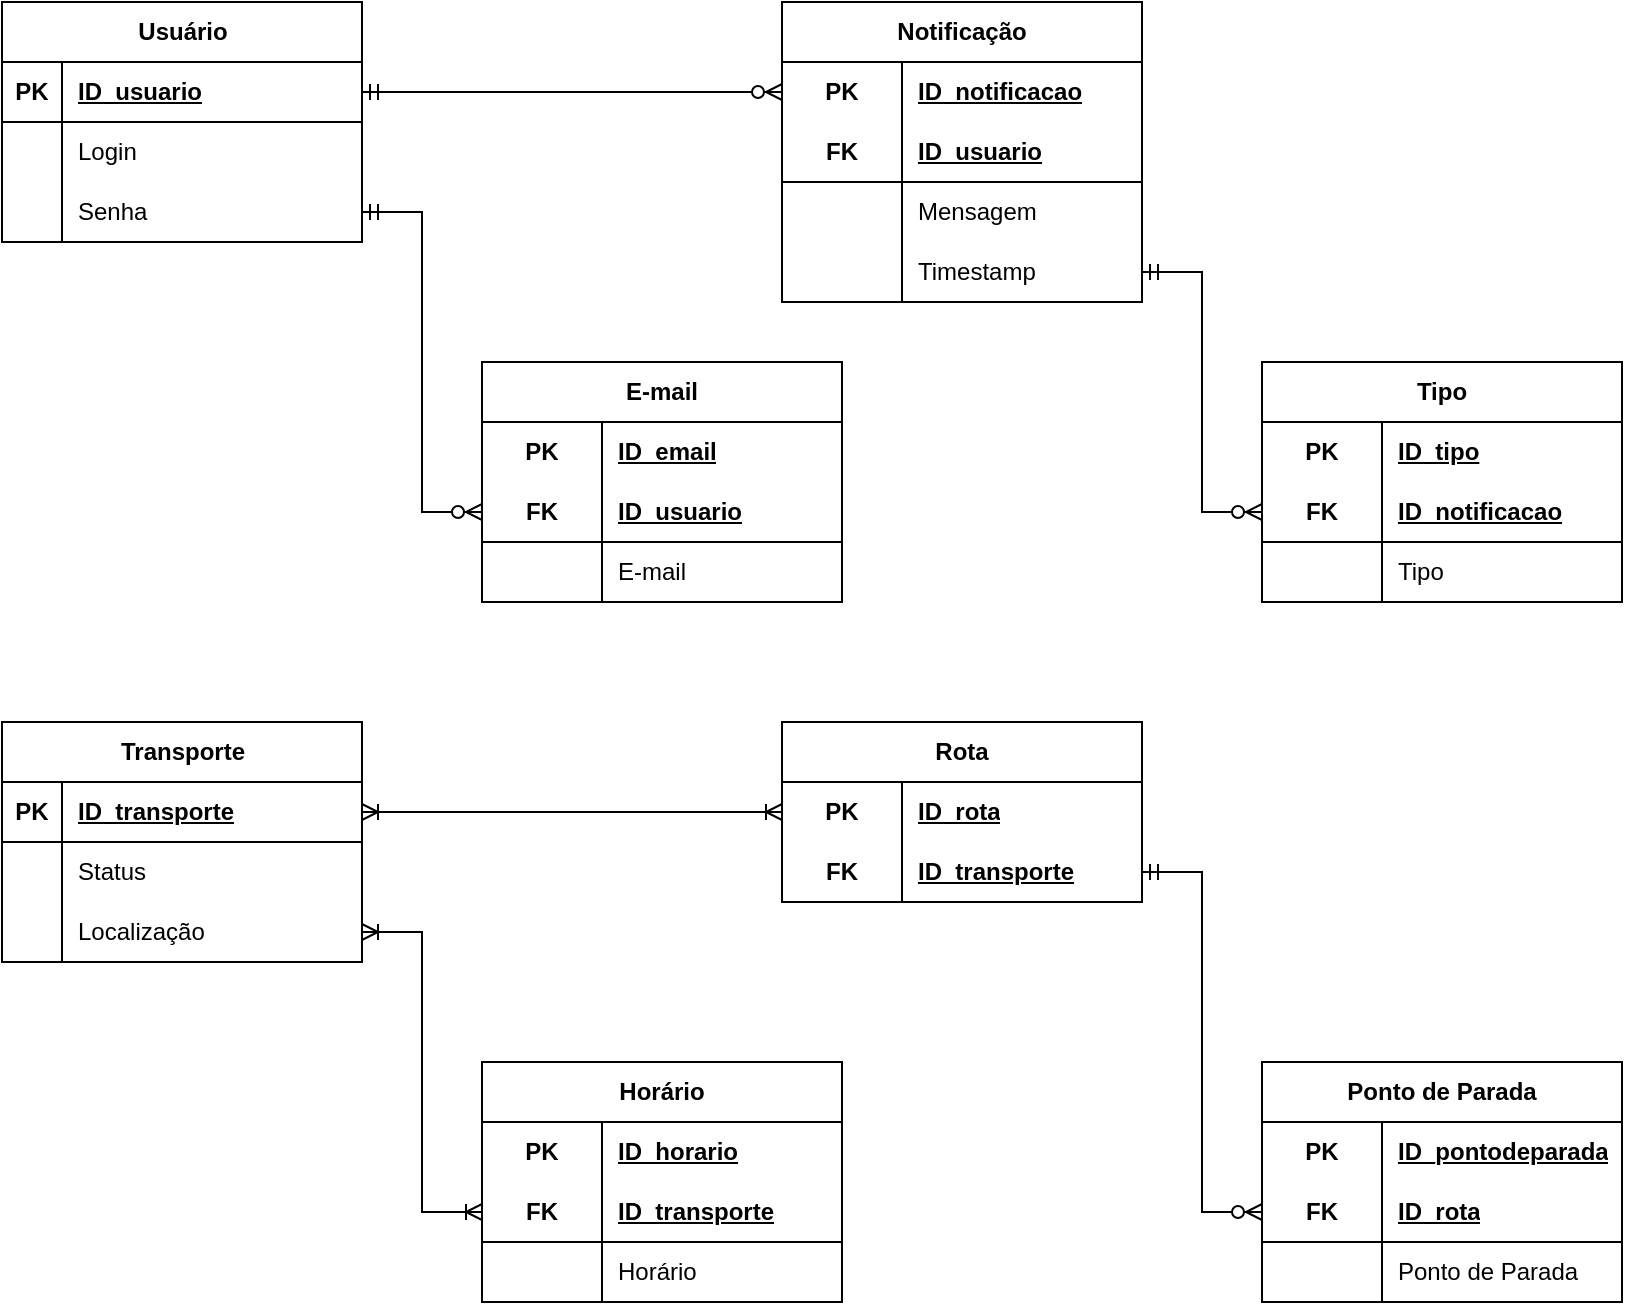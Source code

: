 <mxfile version="24.2.2" type="device">
  <diagram name="Página-1" id="d8B7lB7Ly3JLm6xlvm-X">
    <mxGraphModel dx="1434" dy="746" grid="1" gridSize="10" guides="1" tooltips="1" connect="1" arrows="1" fold="1" page="1" pageScale="1" pageWidth="827" pageHeight="1169" math="0" shadow="0">
      <root>
        <mxCell id="0" />
        <mxCell id="1" parent="0" />
        <mxCell id="ne6ylgGrM4Pkqxhgkpt9-14" value="Usuário" style="shape=table;startSize=30;container=1;collapsible=1;childLayout=tableLayout;fixedRows=1;rowLines=0;fontStyle=1;align=center;resizeLast=1;html=1;" parent="1" vertex="1">
          <mxGeometry x="10" y="20" width="180" height="120" as="geometry" />
        </mxCell>
        <mxCell id="ne6ylgGrM4Pkqxhgkpt9-15" value="" style="shape=tableRow;horizontal=0;startSize=0;swimlaneHead=0;swimlaneBody=0;fillColor=none;collapsible=0;dropTarget=0;points=[[0,0.5],[1,0.5]];portConstraint=eastwest;top=0;left=0;right=0;bottom=1;" parent="ne6ylgGrM4Pkqxhgkpt9-14" vertex="1">
          <mxGeometry y="30" width="180" height="30" as="geometry" />
        </mxCell>
        <mxCell id="ne6ylgGrM4Pkqxhgkpt9-16" value="PK" style="shape=partialRectangle;connectable=0;fillColor=none;top=0;left=0;bottom=0;right=0;fontStyle=1;overflow=hidden;whiteSpace=wrap;html=1;" parent="ne6ylgGrM4Pkqxhgkpt9-15" vertex="1">
          <mxGeometry width="30" height="30" as="geometry">
            <mxRectangle width="30" height="30" as="alternateBounds" />
          </mxGeometry>
        </mxCell>
        <mxCell id="ne6ylgGrM4Pkqxhgkpt9-17" value="ID_usuario" style="shape=partialRectangle;connectable=0;fillColor=none;top=0;left=0;bottom=0;right=0;align=left;spacingLeft=6;fontStyle=5;overflow=hidden;whiteSpace=wrap;html=1;" parent="ne6ylgGrM4Pkqxhgkpt9-15" vertex="1">
          <mxGeometry x="30" width="150" height="30" as="geometry">
            <mxRectangle width="150" height="30" as="alternateBounds" />
          </mxGeometry>
        </mxCell>
        <mxCell id="ne6ylgGrM4Pkqxhgkpt9-18" value="" style="shape=tableRow;horizontal=0;startSize=0;swimlaneHead=0;swimlaneBody=0;fillColor=none;collapsible=0;dropTarget=0;points=[[0,0.5],[1,0.5]];portConstraint=eastwest;top=0;left=0;right=0;bottom=0;" parent="ne6ylgGrM4Pkqxhgkpt9-14" vertex="1">
          <mxGeometry y="60" width="180" height="30" as="geometry" />
        </mxCell>
        <mxCell id="ne6ylgGrM4Pkqxhgkpt9-19" value="" style="shape=partialRectangle;connectable=0;fillColor=none;top=0;left=0;bottom=0;right=0;editable=1;overflow=hidden;whiteSpace=wrap;html=1;" parent="ne6ylgGrM4Pkqxhgkpt9-18" vertex="1">
          <mxGeometry width="30" height="30" as="geometry">
            <mxRectangle width="30" height="30" as="alternateBounds" />
          </mxGeometry>
        </mxCell>
        <mxCell id="ne6ylgGrM4Pkqxhgkpt9-20" value="Login" style="shape=partialRectangle;connectable=0;fillColor=none;top=0;left=0;bottom=0;right=0;align=left;spacingLeft=6;overflow=hidden;whiteSpace=wrap;html=1;" parent="ne6ylgGrM4Pkqxhgkpt9-18" vertex="1">
          <mxGeometry x="30" width="150" height="30" as="geometry">
            <mxRectangle width="150" height="30" as="alternateBounds" />
          </mxGeometry>
        </mxCell>
        <mxCell id="ne6ylgGrM4Pkqxhgkpt9-21" value="" style="shape=tableRow;horizontal=0;startSize=0;swimlaneHead=0;swimlaneBody=0;fillColor=none;collapsible=0;dropTarget=0;points=[[0,0.5],[1,0.5]];portConstraint=eastwest;top=0;left=0;right=0;bottom=0;" parent="ne6ylgGrM4Pkqxhgkpt9-14" vertex="1">
          <mxGeometry y="90" width="180" height="30" as="geometry" />
        </mxCell>
        <mxCell id="ne6ylgGrM4Pkqxhgkpt9-22" value="" style="shape=partialRectangle;connectable=0;fillColor=none;top=0;left=0;bottom=0;right=0;editable=1;overflow=hidden;whiteSpace=wrap;html=1;" parent="ne6ylgGrM4Pkqxhgkpt9-21" vertex="1">
          <mxGeometry width="30" height="30" as="geometry">
            <mxRectangle width="30" height="30" as="alternateBounds" />
          </mxGeometry>
        </mxCell>
        <mxCell id="ne6ylgGrM4Pkqxhgkpt9-23" value="Senha" style="shape=partialRectangle;connectable=0;fillColor=none;top=0;left=0;bottom=0;right=0;align=left;spacingLeft=6;overflow=hidden;whiteSpace=wrap;html=1;" parent="ne6ylgGrM4Pkqxhgkpt9-21" vertex="1">
          <mxGeometry x="30" width="150" height="30" as="geometry">
            <mxRectangle width="150" height="30" as="alternateBounds" />
          </mxGeometry>
        </mxCell>
        <mxCell id="ne6ylgGrM4Pkqxhgkpt9-65" value="E-mail" style="shape=table;startSize=30;container=1;collapsible=1;childLayout=tableLayout;fixedRows=1;rowLines=0;fontStyle=1;align=center;resizeLast=1;html=1;whiteSpace=wrap;" parent="1" vertex="1">
          <mxGeometry x="250" y="200" width="180" height="120" as="geometry" />
        </mxCell>
        <mxCell id="ne6ylgGrM4Pkqxhgkpt9-66" value="" style="shape=tableRow;horizontal=0;startSize=0;swimlaneHead=0;swimlaneBody=0;fillColor=none;collapsible=0;dropTarget=0;points=[[0,0.5],[1,0.5]];portConstraint=eastwest;top=0;left=0;right=0;bottom=0;html=1;" parent="ne6ylgGrM4Pkqxhgkpt9-65" vertex="1">
          <mxGeometry y="30" width="180" height="30" as="geometry" />
        </mxCell>
        <mxCell id="ne6ylgGrM4Pkqxhgkpt9-67" value="PK" style="shape=partialRectangle;connectable=0;fillColor=none;top=0;left=0;bottom=0;right=0;fontStyle=1;overflow=hidden;html=1;whiteSpace=wrap;" parent="ne6ylgGrM4Pkqxhgkpt9-66" vertex="1">
          <mxGeometry width="60" height="30" as="geometry">
            <mxRectangle width="60" height="30" as="alternateBounds" />
          </mxGeometry>
        </mxCell>
        <mxCell id="ne6ylgGrM4Pkqxhgkpt9-68" value="ID_email" style="shape=partialRectangle;connectable=0;fillColor=none;top=0;left=0;bottom=0;right=0;align=left;spacingLeft=6;fontStyle=5;overflow=hidden;html=1;whiteSpace=wrap;" parent="ne6ylgGrM4Pkqxhgkpt9-66" vertex="1">
          <mxGeometry x="60" width="120" height="30" as="geometry">
            <mxRectangle width="120" height="30" as="alternateBounds" />
          </mxGeometry>
        </mxCell>
        <mxCell id="ne6ylgGrM4Pkqxhgkpt9-69" value="" style="shape=tableRow;horizontal=0;startSize=0;swimlaneHead=0;swimlaneBody=0;fillColor=none;collapsible=0;dropTarget=0;points=[[0,0.5],[1,0.5]];portConstraint=eastwest;top=0;left=0;right=0;bottom=1;html=1;" parent="ne6ylgGrM4Pkqxhgkpt9-65" vertex="1">
          <mxGeometry y="60" width="180" height="30" as="geometry" />
        </mxCell>
        <mxCell id="ne6ylgGrM4Pkqxhgkpt9-70" value="FK" style="shape=partialRectangle;connectable=0;fillColor=none;top=0;left=0;bottom=0;right=0;fontStyle=1;overflow=hidden;html=1;whiteSpace=wrap;" parent="ne6ylgGrM4Pkqxhgkpt9-69" vertex="1">
          <mxGeometry width="60" height="30" as="geometry">
            <mxRectangle width="60" height="30" as="alternateBounds" />
          </mxGeometry>
        </mxCell>
        <mxCell id="ne6ylgGrM4Pkqxhgkpt9-71" value="ID_usuario" style="shape=partialRectangle;connectable=0;fillColor=none;top=0;left=0;bottom=0;right=0;align=left;spacingLeft=6;fontStyle=5;overflow=hidden;html=1;whiteSpace=wrap;" parent="ne6ylgGrM4Pkqxhgkpt9-69" vertex="1">
          <mxGeometry x="60" width="120" height="30" as="geometry">
            <mxRectangle width="120" height="30" as="alternateBounds" />
          </mxGeometry>
        </mxCell>
        <mxCell id="ne6ylgGrM4Pkqxhgkpt9-72" value="" style="shape=tableRow;horizontal=0;startSize=0;swimlaneHead=0;swimlaneBody=0;fillColor=none;collapsible=0;dropTarget=0;points=[[0,0.5],[1,0.5]];portConstraint=eastwest;top=0;left=0;right=0;bottom=0;html=1;" parent="ne6ylgGrM4Pkqxhgkpt9-65" vertex="1">
          <mxGeometry y="90" width="180" height="30" as="geometry" />
        </mxCell>
        <mxCell id="ne6ylgGrM4Pkqxhgkpt9-73" value="" style="shape=partialRectangle;connectable=0;fillColor=none;top=0;left=0;bottom=0;right=0;editable=1;overflow=hidden;html=1;whiteSpace=wrap;" parent="ne6ylgGrM4Pkqxhgkpt9-72" vertex="1">
          <mxGeometry width="60" height="30" as="geometry">
            <mxRectangle width="60" height="30" as="alternateBounds" />
          </mxGeometry>
        </mxCell>
        <mxCell id="ne6ylgGrM4Pkqxhgkpt9-74" value="E-mail" style="shape=partialRectangle;connectable=0;fillColor=none;top=0;left=0;bottom=0;right=0;align=left;spacingLeft=6;overflow=hidden;html=1;whiteSpace=wrap;" parent="ne6ylgGrM4Pkqxhgkpt9-72" vertex="1">
          <mxGeometry x="60" width="120" height="30" as="geometry">
            <mxRectangle width="120" height="30" as="alternateBounds" />
          </mxGeometry>
        </mxCell>
        <mxCell id="ne6ylgGrM4Pkqxhgkpt9-91" value="Notificação" style="shape=table;startSize=30;container=1;collapsible=1;childLayout=tableLayout;fixedRows=1;rowLines=0;fontStyle=1;align=center;resizeLast=1;html=1;whiteSpace=wrap;" parent="1" vertex="1">
          <mxGeometry x="400" y="20" width="180" height="150" as="geometry" />
        </mxCell>
        <mxCell id="ne6ylgGrM4Pkqxhgkpt9-92" value="" style="shape=tableRow;horizontal=0;startSize=0;swimlaneHead=0;swimlaneBody=0;fillColor=none;collapsible=0;dropTarget=0;points=[[0,0.5],[1,0.5]];portConstraint=eastwest;top=0;left=0;right=0;bottom=0;html=1;" parent="ne6ylgGrM4Pkqxhgkpt9-91" vertex="1">
          <mxGeometry y="30" width="180" height="30" as="geometry" />
        </mxCell>
        <mxCell id="ne6ylgGrM4Pkqxhgkpt9-93" value="PK" style="shape=partialRectangle;connectable=0;fillColor=none;top=0;left=0;bottom=0;right=0;fontStyle=1;overflow=hidden;html=1;whiteSpace=wrap;" parent="ne6ylgGrM4Pkqxhgkpt9-92" vertex="1">
          <mxGeometry width="60" height="30" as="geometry">
            <mxRectangle width="60" height="30" as="alternateBounds" />
          </mxGeometry>
        </mxCell>
        <mxCell id="ne6ylgGrM4Pkqxhgkpt9-94" value="ID_notificacao" style="shape=partialRectangle;connectable=0;fillColor=none;top=0;left=0;bottom=0;right=0;align=left;spacingLeft=6;fontStyle=5;overflow=hidden;html=1;whiteSpace=wrap;" parent="ne6ylgGrM4Pkqxhgkpt9-92" vertex="1">
          <mxGeometry x="60" width="120" height="30" as="geometry">
            <mxRectangle width="120" height="30" as="alternateBounds" />
          </mxGeometry>
        </mxCell>
        <mxCell id="ne6ylgGrM4Pkqxhgkpt9-95" value="" style="shape=tableRow;horizontal=0;startSize=0;swimlaneHead=0;swimlaneBody=0;fillColor=none;collapsible=0;dropTarget=0;points=[[0,0.5],[1,0.5]];portConstraint=eastwest;top=0;left=0;right=0;bottom=1;html=1;" parent="ne6ylgGrM4Pkqxhgkpt9-91" vertex="1">
          <mxGeometry y="60" width="180" height="30" as="geometry" />
        </mxCell>
        <mxCell id="ne6ylgGrM4Pkqxhgkpt9-96" value="FK" style="shape=partialRectangle;connectable=0;fillColor=none;top=0;left=0;bottom=0;right=0;fontStyle=1;overflow=hidden;html=1;whiteSpace=wrap;" parent="ne6ylgGrM4Pkqxhgkpt9-95" vertex="1">
          <mxGeometry width="60" height="30" as="geometry">
            <mxRectangle width="60" height="30" as="alternateBounds" />
          </mxGeometry>
        </mxCell>
        <mxCell id="ne6ylgGrM4Pkqxhgkpt9-97" value="ID_usuario" style="shape=partialRectangle;connectable=0;fillColor=none;top=0;left=0;bottom=0;right=0;align=left;spacingLeft=6;fontStyle=5;overflow=hidden;html=1;whiteSpace=wrap;" parent="ne6ylgGrM4Pkqxhgkpt9-95" vertex="1">
          <mxGeometry x="60" width="120" height="30" as="geometry">
            <mxRectangle width="120" height="30" as="alternateBounds" />
          </mxGeometry>
        </mxCell>
        <mxCell id="ne6ylgGrM4Pkqxhgkpt9-101" value="" style="shape=tableRow;horizontal=0;startSize=0;swimlaneHead=0;swimlaneBody=0;fillColor=none;collapsible=0;dropTarget=0;points=[[0,0.5],[1,0.5]];portConstraint=eastwest;top=0;left=0;right=0;bottom=0;html=1;" parent="ne6ylgGrM4Pkqxhgkpt9-91" vertex="1">
          <mxGeometry y="90" width="180" height="30" as="geometry" />
        </mxCell>
        <mxCell id="ne6ylgGrM4Pkqxhgkpt9-102" value="" style="shape=partialRectangle;connectable=0;fillColor=none;top=0;left=0;bottom=0;right=0;editable=1;overflow=hidden;html=1;whiteSpace=wrap;" parent="ne6ylgGrM4Pkqxhgkpt9-101" vertex="1">
          <mxGeometry width="60" height="30" as="geometry">
            <mxRectangle width="60" height="30" as="alternateBounds" />
          </mxGeometry>
        </mxCell>
        <mxCell id="ne6ylgGrM4Pkqxhgkpt9-103" value="Mensagem" style="shape=partialRectangle;connectable=0;fillColor=none;top=0;left=0;bottom=0;right=0;align=left;spacingLeft=6;overflow=hidden;html=1;whiteSpace=wrap;" parent="ne6ylgGrM4Pkqxhgkpt9-101" vertex="1">
          <mxGeometry x="60" width="120" height="30" as="geometry">
            <mxRectangle width="120" height="30" as="alternateBounds" />
          </mxGeometry>
        </mxCell>
        <mxCell id="ne6ylgGrM4Pkqxhgkpt9-104" value="" style="shape=tableRow;horizontal=0;startSize=0;swimlaneHead=0;swimlaneBody=0;fillColor=none;collapsible=0;dropTarget=0;points=[[0,0.5],[1,0.5]];portConstraint=eastwest;top=0;left=0;right=0;bottom=0;html=1;" parent="ne6ylgGrM4Pkqxhgkpt9-91" vertex="1">
          <mxGeometry y="120" width="180" height="30" as="geometry" />
        </mxCell>
        <mxCell id="ne6ylgGrM4Pkqxhgkpt9-105" value="" style="shape=partialRectangle;connectable=0;fillColor=none;top=0;left=0;bottom=0;right=0;editable=1;overflow=hidden;html=1;whiteSpace=wrap;" parent="ne6ylgGrM4Pkqxhgkpt9-104" vertex="1">
          <mxGeometry width="60" height="30" as="geometry">
            <mxRectangle width="60" height="30" as="alternateBounds" />
          </mxGeometry>
        </mxCell>
        <mxCell id="ne6ylgGrM4Pkqxhgkpt9-106" value="Timestamp" style="shape=partialRectangle;connectable=0;fillColor=none;top=0;left=0;bottom=0;right=0;align=left;spacingLeft=6;overflow=hidden;html=1;whiteSpace=wrap;" parent="ne6ylgGrM4Pkqxhgkpt9-104" vertex="1">
          <mxGeometry x="60" width="120" height="30" as="geometry">
            <mxRectangle width="120" height="30" as="alternateBounds" />
          </mxGeometry>
        </mxCell>
        <mxCell id="ne6ylgGrM4Pkqxhgkpt9-120" value="Transporte" style="shape=table;startSize=30;container=1;collapsible=1;childLayout=tableLayout;fixedRows=1;rowLines=0;fontStyle=1;align=center;resizeLast=1;html=1;" parent="1" vertex="1">
          <mxGeometry x="10" y="380" width="180" height="120" as="geometry" />
        </mxCell>
        <mxCell id="ne6ylgGrM4Pkqxhgkpt9-121" value="" style="shape=tableRow;horizontal=0;startSize=0;swimlaneHead=0;swimlaneBody=0;fillColor=none;collapsible=0;dropTarget=0;points=[[0,0.5],[1,0.5]];portConstraint=eastwest;top=0;left=0;right=0;bottom=1;" parent="ne6ylgGrM4Pkqxhgkpt9-120" vertex="1">
          <mxGeometry y="30" width="180" height="30" as="geometry" />
        </mxCell>
        <mxCell id="ne6ylgGrM4Pkqxhgkpt9-122" value="PK" style="shape=partialRectangle;connectable=0;fillColor=none;top=0;left=0;bottom=0;right=0;fontStyle=1;overflow=hidden;whiteSpace=wrap;html=1;" parent="ne6ylgGrM4Pkqxhgkpt9-121" vertex="1">
          <mxGeometry width="30" height="30" as="geometry">
            <mxRectangle width="30" height="30" as="alternateBounds" />
          </mxGeometry>
        </mxCell>
        <mxCell id="ne6ylgGrM4Pkqxhgkpt9-123" value="ID_transporte" style="shape=partialRectangle;connectable=0;fillColor=none;top=0;left=0;bottom=0;right=0;align=left;spacingLeft=6;fontStyle=5;overflow=hidden;whiteSpace=wrap;html=1;" parent="ne6ylgGrM4Pkqxhgkpt9-121" vertex="1">
          <mxGeometry x="30" width="150" height="30" as="geometry">
            <mxRectangle width="150" height="30" as="alternateBounds" />
          </mxGeometry>
        </mxCell>
        <mxCell id="ne6ylgGrM4Pkqxhgkpt9-124" value="" style="shape=tableRow;horizontal=0;startSize=0;swimlaneHead=0;swimlaneBody=0;fillColor=none;collapsible=0;dropTarget=0;points=[[0,0.5],[1,0.5]];portConstraint=eastwest;top=0;left=0;right=0;bottom=0;" parent="ne6ylgGrM4Pkqxhgkpt9-120" vertex="1">
          <mxGeometry y="60" width="180" height="30" as="geometry" />
        </mxCell>
        <mxCell id="ne6ylgGrM4Pkqxhgkpt9-125" value="" style="shape=partialRectangle;connectable=0;fillColor=none;top=0;left=0;bottom=0;right=0;editable=1;overflow=hidden;whiteSpace=wrap;html=1;" parent="ne6ylgGrM4Pkqxhgkpt9-124" vertex="1">
          <mxGeometry width="30" height="30" as="geometry">
            <mxRectangle width="30" height="30" as="alternateBounds" />
          </mxGeometry>
        </mxCell>
        <mxCell id="ne6ylgGrM4Pkqxhgkpt9-126" value="Status" style="shape=partialRectangle;connectable=0;fillColor=none;top=0;left=0;bottom=0;right=0;align=left;spacingLeft=6;overflow=hidden;whiteSpace=wrap;html=1;" parent="ne6ylgGrM4Pkqxhgkpt9-124" vertex="1">
          <mxGeometry x="30" width="150" height="30" as="geometry">
            <mxRectangle width="150" height="30" as="alternateBounds" />
          </mxGeometry>
        </mxCell>
        <mxCell id="ne6ylgGrM4Pkqxhgkpt9-130" value="" style="shape=tableRow;horizontal=0;startSize=0;swimlaneHead=0;swimlaneBody=0;fillColor=none;collapsible=0;dropTarget=0;points=[[0,0.5],[1,0.5]];portConstraint=eastwest;top=0;left=0;right=0;bottom=0;" parent="ne6ylgGrM4Pkqxhgkpt9-120" vertex="1">
          <mxGeometry y="90" width="180" height="30" as="geometry" />
        </mxCell>
        <mxCell id="ne6ylgGrM4Pkqxhgkpt9-131" value="" style="shape=partialRectangle;connectable=0;fillColor=none;top=0;left=0;bottom=0;right=0;editable=1;overflow=hidden;whiteSpace=wrap;html=1;" parent="ne6ylgGrM4Pkqxhgkpt9-130" vertex="1">
          <mxGeometry width="30" height="30" as="geometry">
            <mxRectangle width="30" height="30" as="alternateBounds" />
          </mxGeometry>
        </mxCell>
        <mxCell id="ne6ylgGrM4Pkqxhgkpt9-132" value="Localização" style="shape=partialRectangle;connectable=0;fillColor=none;top=0;left=0;bottom=0;right=0;align=left;spacingLeft=6;overflow=hidden;whiteSpace=wrap;html=1;" parent="ne6ylgGrM4Pkqxhgkpt9-130" vertex="1">
          <mxGeometry x="30" width="150" height="30" as="geometry">
            <mxRectangle width="150" height="30" as="alternateBounds" />
          </mxGeometry>
        </mxCell>
        <mxCell id="ne6ylgGrM4Pkqxhgkpt9-246" value="Tipo" style="shape=table;startSize=30;container=1;collapsible=1;childLayout=tableLayout;fixedRows=1;rowLines=0;fontStyle=1;align=center;resizeLast=1;html=1;whiteSpace=wrap;" parent="1" vertex="1">
          <mxGeometry x="640" y="200" width="180" height="120" as="geometry" />
        </mxCell>
        <mxCell id="ne6ylgGrM4Pkqxhgkpt9-247" value="" style="shape=tableRow;horizontal=0;startSize=0;swimlaneHead=0;swimlaneBody=0;fillColor=none;collapsible=0;dropTarget=0;points=[[0,0.5],[1,0.5]];portConstraint=eastwest;top=0;left=0;right=0;bottom=0;html=1;" parent="ne6ylgGrM4Pkqxhgkpt9-246" vertex="1">
          <mxGeometry y="30" width="180" height="30" as="geometry" />
        </mxCell>
        <mxCell id="ne6ylgGrM4Pkqxhgkpt9-248" value="PK" style="shape=partialRectangle;connectable=0;fillColor=none;top=0;left=0;bottom=0;right=0;fontStyle=1;overflow=hidden;html=1;whiteSpace=wrap;" parent="ne6ylgGrM4Pkqxhgkpt9-247" vertex="1">
          <mxGeometry width="60" height="30" as="geometry">
            <mxRectangle width="60" height="30" as="alternateBounds" />
          </mxGeometry>
        </mxCell>
        <mxCell id="ne6ylgGrM4Pkqxhgkpt9-249" value="ID_tipo" style="shape=partialRectangle;connectable=0;fillColor=none;top=0;left=0;bottom=0;right=0;align=left;spacingLeft=6;fontStyle=5;overflow=hidden;html=1;whiteSpace=wrap;" parent="ne6ylgGrM4Pkqxhgkpt9-247" vertex="1">
          <mxGeometry x="60" width="120" height="30" as="geometry">
            <mxRectangle width="120" height="30" as="alternateBounds" />
          </mxGeometry>
        </mxCell>
        <mxCell id="ne6ylgGrM4Pkqxhgkpt9-250" value="" style="shape=tableRow;horizontal=0;startSize=0;swimlaneHead=0;swimlaneBody=0;fillColor=none;collapsible=0;dropTarget=0;points=[[0,0.5],[1,0.5]];portConstraint=eastwest;top=0;left=0;right=0;bottom=1;html=1;" parent="ne6ylgGrM4Pkqxhgkpt9-246" vertex="1">
          <mxGeometry y="60" width="180" height="30" as="geometry" />
        </mxCell>
        <mxCell id="ne6ylgGrM4Pkqxhgkpt9-251" value="FK" style="shape=partialRectangle;connectable=0;fillColor=none;top=0;left=0;bottom=0;right=0;fontStyle=1;overflow=hidden;html=1;whiteSpace=wrap;" parent="ne6ylgGrM4Pkqxhgkpt9-250" vertex="1">
          <mxGeometry width="60" height="30" as="geometry">
            <mxRectangle width="60" height="30" as="alternateBounds" />
          </mxGeometry>
        </mxCell>
        <mxCell id="ne6ylgGrM4Pkqxhgkpt9-252" value="ID_notificacao" style="shape=partialRectangle;connectable=0;fillColor=none;top=0;left=0;bottom=0;right=0;align=left;spacingLeft=6;fontStyle=5;overflow=hidden;html=1;whiteSpace=wrap;" parent="ne6ylgGrM4Pkqxhgkpt9-250" vertex="1">
          <mxGeometry x="60" width="120" height="30" as="geometry">
            <mxRectangle width="120" height="30" as="alternateBounds" />
          </mxGeometry>
        </mxCell>
        <mxCell id="ne6ylgGrM4Pkqxhgkpt9-253" value="" style="shape=tableRow;horizontal=0;startSize=0;swimlaneHead=0;swimlaneBody=0;fillColor=none;collapsible=0;dropTarget=0;points=[[0,0.5],[1,0.5]];portConstraint=eastwest;top=0;left=0;right=0;bottom=0;html=1;" parent="ne6ylgGrM4Pkqxhgkpt9-246" vertex="1">
          <mxGeometry y="90" width="180" height="30" as="geometry" />
        </mxCell>
        <mxCell id="ne6ylgGrM4Pkqxhgkpt9-254" value="" style="shape=partialRectangle;connectable=0;fillColor=none;top=0;left=0;bottom=0;right=0;editable=1;overflow=hidden;html=1;whiteSpace=wrap;" parent="ne6ylgGrM4Pkqxhgkpt9-253" vertex="1">
          <mxGeometry width="60" height="30" as="geometry">
            <mxRectangle width="60" height="30" as="alternateBounds" />
          </mxGeometry>
        </mxCell>
        <mxCell id="ne6ylgGrM4Pkqxhgkpt9-255" value="Tipo" style="shape=partialRectangle;connectable=0;fillColor=none;top=0;left=0;bottom=0;right=0;align=left;spacingLeft=6;overflow=hidden;html=1;whiteSpace=wrap;" parent="ne6ylgGrM4Pkqxhgkpt9-253" vertex="1">
          <mxGeometry x="60" width="120" height="30" as="geometry">
            <mxRectangle width="120" height="30" as="alternateBounds" />
          </mxGeometry>
        </mxCell>
        <mxCell id="ne6ylgGrM4Pkqxhgkpt9-259" value="" style="edgeStyle=entityRelationEdgeStyle;fontSize=12;html=1;endArrow=ERzeroToMany;startArrow=ERmandOne;rounded=0;exitX=1;exitY=0.5;exitDx=0;exitDy=0;entryX=0;entryY=0.5;entryDx=0;entryDy=0;" parent="1" source="ne6ylgGrM4Pkqxhgkpt9-15" target="ne6ylgGrM4Pkqxhgkpt9-92" edge="1">
          <mxGeometry width="100" height="100" relative="1" as="geometry">
            <mxPoint x="350" y="200" as="sourcePoint" />
            <mxPoint x="450" y="100" as="targetPoint" />
          </mxGeometry>
        </mxCell>
        <mxCell id="ne6ylgGrM4Pkqxhgkpt9-262" value="" style="edgeStyle=entityRelationEdgeStyle;fontSize=12;html=1;endArrow=ERzeroToMany;startArrow=ERmandOne;rounded=0;exitX=1;exitY=0.5;exitDx=0;exitDy=0;entryX=0;entryY=0.5;entryDx=0;entryDy=0;" parent="1" source="ne6ylgGrM4Pkqxhgkpt9-21" target="ne6ylgGrM4Pkqxhgkpt9-69" edge="1">
          <mxGeometry width="100" height="100" relative="1" as="geometry">
            <mxPoint x="280" y="220" as="sourcePoint" />
            <mxPoint x="380" y="120" as="targetPoint" />
            <Array as="points">
              <mxPoint x="210" y="210" />
              <mxPoint x="210" y="160" />
              <mxPoint x="220" y="210" />
            </Array>
          </mxGeometry>
        </mxCell>
        <mxCell id="ne6ylgGrM4Pkqxhgkpt9-263" value="" style="edgeStyle=entityRelationEdgeStyle;fontSize=12;html=1;endArrow=ERzeroToMany;startArrow=ERmandOne;rounded=0;exitX=1;exitY=0.5;exitDx=0;exitDy=0;entryX=0;entryY=0.5;entryDx=0;entryDy=0;" parent="1" source="ne6ylgGrM4Pkqxhgkpt9-104" target="ne6ylgGrM4Pkqxhgkpt9-250" edge="1">
          <mxGeometry width="100" height="100" relative="1" as="geometry">
            <mxPoint x="610" y="140" as="sourcePoint" />
            <mxPoint x="660" y="150" as="targetPoint" />
          </mxGeometry>
        </mxCell>
        <mxCell id="ne6ylgGrM4Pkqxhgkpt9-275" value="Horário" style="shape=table;startSize=30;container=1;collapsible=1;childLayout=tableLayout;fixedRows=1;rowLines=0;fontStyle=1;align=center;resizeLast=1;html=1;whiteSpace=wrap;" parent="1" vertex="1">
          <mxGeometry x="250" y="550" width="180" height="120" as="geometry" />
        </mxCell>
        <mxCell id="ne6ylgGrM4Pkqxhgkpt9-276" value="" style="shape=tableRow;horizontal=0;startSize=0;swimlaneHead=0;swimlaneBody=0;fillColor=none;collapsible=0;dropTarget=0;points=[[0,0.5],[1,0.5]];portConstraint=eastwest;top=0;left=0;right=0;bottom=0;html=1;" parent="ne6ylgGrM4Pkqxhgkpt9-275" vertex="1">
          <mxGeometry y="30" width="180" height="30" as="geometry" />
        </mxCell>
        <mxCell id="ne6ylgGrM4Pkqxhgkpt9-277" value="PK" style="shape=partialRectangle;connectable=0;fillColor=none;top=0;left=0;bottom=0;right=0;fontStyle=1;overflow=hidden;html=1;whiteSpace=wrap;" parent="ne6ylgGrM4Pkqxhgkpt9-276" vertex="1">
          <mxGeometry width="60" height="30" as="geometry">
            <mxRectangle width="60" height="30" as="alternateBounds" />
          </mxGeometry>
        </mxCell>
        <mxCell id="ne6ylgGrM4Pkqxhgkpt9-278" value="ID_horario" style="shape=partialRectangle;connectable=0;fillColor=none;top=0;left=0;bottom=0;right=0;align=left;spacingLeft=6;fontStyle=5;overflow=hidden;html=1;whiteSpace=wrap;" parent="ne6ylgGrM4Pkqxhgkpt9-276" vertex="1">
          <mxGeometry x="60" width="120" height="30" as="geometry">
            <mxRectangle width="120" height="30" as="alternateBounds" />
          </mxGeometry>
        </mxCell>
        <mxCell id="ne6ylgGrM4Pkqxhgkpt9-279" value="" style="shape=tableRow;horizontal=0;startSize=0;swimlaneHead=0;swimlaneBody=0;fillColor=none;collapsible=0;dropTarget=0;points=[[0,0.5],[1,0.5]];portConstraint=eastwest;top=0;left=0;right=0;bottom=1;html=1;" parent="ne6ylgGrM4Pkqxhgkpt9-275" vertex="1">
          <mxGeometry y="60" width="180" height="30" as="geometry" />
        </mxCell>
        <mxCell id="ne6ylgGrM4Pkqxhgkpt9-280" value="FK" style="shape=partialRectangle;connectable=0;fillColor=none;top=0;left=0;bottom=0;right=0;fontStyle=1;overflow=hidden;html=1;whiteSpace=wrap;" parent="ne6ylgGrM4Pkqxhgkpt9-279" vertex="1">
          <mxGeometry width="60" height="30" as="geometry">
            <mxRectangle width="60" height="30" as="alternateBounds" />
          </mxGeometry>
        </mxCell>
        <mxCell id="ne6ylgGrM4Pkqxhgkpt9-281" value="ID_transporte" style="shape=partialRectangle;connectable=0;fillColor=none;top=0;left=0;bottom=0;right=0;align=left;spacingLeft=6;fontStyle=5;overflow=hidden;html=1;whiteSpace=wrap;" parent="ne6ylgGrM4Pkqxhgkpt9-279" vertex="1">
          <mxGeometry x="60" width="120" height="30" as="geometry">
            <mxRectangle width="120" height="30" as="alternateBounds" />
          </mxGeometry>
        </mxCell>
        <mxCell id="ne6ylgGrM4Pkqxhgkpt9-282" value="" style="shape=tableRow;horizontal=0;startSize=0;swimlaneHead=0;swimlaneBody=0;fillColor=none;collapsible=0;dropTarget=0;points=[[0,0.5],[1,0.5]];portConstraint=eastwest;top=0;left=0;right=0;bottom=0;html=1;" parent="ne6ylgGrM4Pkqxhgkpt9-275" vertex="1">
          <mxGeometry y="90" width="180" height="30" as="geometry" />
        </mxCell>
        <mxCell id="ne6ylgGrM4Pkqxhgkpt9-283" value="" style="shape=partialRectangle;connectable=0;fillColor=none;top=0;left=0;bottom=0;right=0;editable=1;overflow=hidden;html=1;whiteSpace=wrap;" parent="ne6ylgGrM4Pkqxhgkpt9-282" vertex="1">
          <mxGeometry width="60" height="30" as="geometry">
            <mxRectangle width="60" height="30" as="alternateBounds" />
          </mxGeometry>
        </mxCell>
        <mxCell id="ne6ylgGrM4Pkqxhgkpt9-284" value="Horário" style="shape=partialRectangle;connectable=0;fillColor=none;top=0;left=0;bottom=0;right=0;align=left;spacingLeft=6;overflow=hidden;html=1;whiteSpace=wrap;" parent="ne6ylgGrM4Pkqxhgkpt9-282" vertex="1">
          <mxGeometry x="60" width="120" height="30" as="geometry">
            <mxRectangle width="120" height="30" as="alternateBounds" />
          </mxGeometry>
        </mxCell>
        <mxCell id="ne6ylgGrM4Pkqxhgkpt9-288" value="Ponto de Parada" style="shape=table;startSize=30;container=1;collapsible=1;childLayout=tableLayout;fixedRows=1;rowLines=0;fontStyle=1;align=center;resizeLast=1;html=1;whiteSpace=wrap;" parent="1" vertex="1">
          <mxGeometry x="640" y="550" width="180" height="120" as="geometry" />
        </mxCell>
        <mxCell id="ne6ylgGrM4Pkqxhgkpt9-289" value="" style="shape=tableRow;horizontal=0;startSize=0;swimlaneHead=0;swimlaneBody=0;fillColor=none;collapsible=0;dropTarget=0;points=[[0,0.5],[1,0.5]];portConstraint=eastwest;top=0;left=0;right=0;bottom=0;html=1;" parent="ne6ylgGrM4Pkqxhgkpt9-288" vertex="1">
          <mxGeometry y="30" width="180" height="30" as="geometry" />
        </mxCell>
        <mxCell id="ne6ylgGrM4Pkqxhgkpt9-290" value="PK" style="shape=partialRectangle;connectable=0;fillColor=none;top=0;left=0;bottom=0;right=0;fontStyle=1;overflow=hidden;html=1;whiteSpace=wrap;" parent="ne6ylgGrM4Pkqxhgkpt9-289" vertex="1">
          <mxGeometry width="60" height="30" as="geometry">
            <mxRectangle width="60" height="30" as="alternateBounds" />
          </mxGeometry>
        </mxCell>
        <mxCell id="ne6ylgGrM4Pkqxhgkpt9-291" value="ID_pontodeparada" style="shape=partialRectangle;connectable=0;fillColor=none;top=0;left=0;bottom=0;right=0;align=left;spacingLeft=6;fontStyle=5;overflow=hidden;html=1;whiteSpace=wrap;" parent="ne6ylgGrM4Pkqxhgkpt9-289" vertex="1">
          <mxGeometry x="60" width="120" height="30" as="geometry">
            <mxRectangle width="120" height="30" as="alternateBounds" />
          </mxGeometry>
        </mxCell>
        <mxCell id="ne6ylgGrM4Pkqxhgkpt9-292" value="" style="shape=tableRow;horizontal=0;startSize=0;swimlaneHead=0;swimlaneBody=0;fillColor=none;collapsible=0;dropTarget=0;points=[[0,0.5],[1,0.5]];portConstraint=eastwest;top=0;left=0;right=0;bottom=1;html=1;" parent="ne6ylgGrM4Pkqxhgkpt9-288" vertex="1">
          <mxGeometry y="60" width="180" height="30" as="geometry" />
        </mxCell>
        <mxCell id="ne6ylgGrM4Pkqxhgkpt9-293" value="FK" style="shape=partialRectangle;connectable=0;fillColor=none;top=0;left=0;bottom=0;right=0;fontStyle=1;overflow=hidden;html=1;whiteSpace=wrap;" parent="ne6ylgGrM4Pkqxhgkpt9-292" vertex="1">
          <mxGeometry width="60" height="30" as="geometry">
            <mxRectangle width="60" height="30" as="alternateBounds" />
          </mxGeometry>
        </mxCell>
        <mxCell id="ne6ylgGrM4Pkqxhgkpt9-294" value="ID_rota" style="shape=partialRectangle;connectable=0;fillColor=none;top=0;left=0;bottom=0;right=0;align=left;spacingLeft=6;fontStyle=5;overflow=hidden;html=1;whiteSpace=wrap;" parent="ne6ylgGrM4Pkqxhgkpt9-292" vertex="1">
          <mxGeometry x="60" width="120" height="30" as="geometry">
            <mxRectangle width="120" height="30" as="alternateBounds" />
          </mxGeometry>
        </mxCell>
        <mxCell id="ne6ylgGrM4Pkqxhgkpt9-295" value="" style="shape=tableRow;horizontal=0;startSize=0;swimlaneHead=0;swimlaneBody=0;fillColor=none;collapsible=0;dropTarget=0;points=[[0,0.5],[1,0.5]];portConstraint=eastwest;top=0;left=0;right=0;bottom=0;html=1;" parent="ne6ylgGrM4Pkqxhgkpt9-288" vertex="1">
          <mxGeometry y="90" width="180" height="30" as="geometry" />
        </mxCell>
        <mxCell id="ne6ylgGrM4Pkqxhgkpt9-296" value="" style="shape=partialRectangle;connectable=0;fillColor=none;top=0;left=0;bottom=0;right=0;editable=1;overflow=hidden;html=1;whiteSpace=wrap;" parent="ne6ylgGrM4Pkqxhgkpt9-295" vertex="1">
          <mxGeometry width="60" height="30" as="geometry">
            <mxRectangle width="60" height="30" as="alternateBounds" />
          </mxGeometry>
        </mxCell>
        <mxCell id="ne6ylgGrM4Pkqxhgkpt9-297" value="Ponto de Parada" style="shape=partialRectangle;connectable=0;fillColor=none;top=0;left=0;bottom=0;right=0;align=left;spacingLeft=6;overflow=hidden;html=1;whiteSpace=wrap;" parent="ne6ylgGrM4Pkqxhgkpt9-295" vertex="1">
          <mxGeometry x="60" width="120" height="30" as="geometry">
            <mxRectangle width="120" height="30" as="alternateBounds" />
          </mxGeometry>
        </mxCell>
        <mxCell id="ne6ylgGrM4Pkqxhgkpt9-301" value="" style="edgeStyle=entityRelationEdgeStyle;fontSize=12;html=1;endArrow=ERoneToMany;startArrow=ERoneToMany;rounded=0;exitX=1;exitY=0.5;exitDx=0;exitDy=0;entryX=0;entryY=0.5;entryDx=0;entryDy=0;" parent="1" source="ne6ylgGrM4Pkqxhgkpt9-130" target="ne6ylgGrM4Pkqxhgkpt9-279" edge="1">
          <mxGeometry width="100" height="100" relative="1" as="geometry">
            <mxPoint x="410" y="550" as="sourcePoint" />
            <mxPoint x="510" y="450" as="targetPoint" />
          </mxGeometry>
        </mxCell>
        <mxCell id="ne6ylgGrM4Pkqxhgkpt9-302" value="" style="edgeStyle=entityRelationEdgeStyle;fontSize=12;html=1;endArrow=ERoneToMany;startArrow=ERoneToMany;rounded=0;exitX=1;exitY=0.5;exitDx=0;exitDy=0;entryX=0;entryY=0.5;entryDx=0;entryDy=0;" parent="1" source="ne6ylgGrM4Pkqxhgkpt9-121" target="ne6ylgGrM4Pkqxhgkpt9-305" edge="1">
          <mxGeometry width="100" height="100" relative="1" as="geometry">
            <mxPoint x="330" y="430" as="sourcePoint" />
            <mxPoint x="280" y="425" as="targetPoint" />
          </mxGeometry>
        </mxCell>
        <mxCell id="ne6ylgGrM4Pkqxhgkpt9-303" value="" style="edgeStyle=entityRelationEdgeStyle;fontSize=12;html=1;endArrow=ERzeroToMany;startArrow=ERmandOne;rounded=0;entryX=0;entryY=0.5;entryDx=0;entryDy=0;exitX=1;exitY=0.5;exitDx=0;exitDy=0;" parent="1" source="ne6ylgGrM4Pkqxhgkpt9-308" target="ne6ylgGrM4Pkqxhgkpt9-292" edge="1">
          <mxGeometry width="100" height="100" relative="1" as="geometry">
            <mxPoint x="460" y="425" as="sourcePoint" />
            <mxPoint x="530" y="430" as="targetPoint" />
          </mxGeometry>
        </mxCell>
        <mxCell id="ne6ylgGrM4Pkqxhgkpt9-304" value="Rota" style="shape=table;startSize=30;container=1;collapsible=1;childLayout=tableLayout;fixedRows=1;rowLines=0;fontStyle=1;align=center;resizeLast=1;html=1;whiteSpace=wrap;" parent="1" vertex="1">
          <mxGeometry x="400" y="380" width="180" height="90" as="geometry" />
        </mxCell>
        <mxCell id="ne6ylgGrM4Pkqxhgkpt9-305" value="" style="shape=tableRow;horizontal=0;startSize=0;swimlaneHead=0;swimlaneBody=0;fillColor=none;collapsible=0;dropTarget=0;points=[[0,0.5],[1,0.5]];portConstraint=eastwest;top=0;left=0;right=0;bottom=0;html=1;" parent="ne6ylgGrM4Pkqxhgkpt9-304" vertex="1">
          <mxGeometry y="30" width="180" height="30" as="geometry" />
        </mxCell>
        <mxCell id="ne6ylgGrM4Pkqxhgkpt9-306" value="PK" style="shape=partialRectangle;connectable=0;fillColor=none;top=0;left=0;bottom=0;right=0;fontStyle=1;overflow=hidden;html=1;whiteSpace=wrap;" parent="ne6ylgGrM4Pkqxhgkpt9-305" vertex="1">
          <mxGeometry width="60" height="30" as="geometry">
            <mxRectangle width="60" height="30" as="alternateBounds" />
          </mxGeometry>
        </mxCell>
        <mxCell id="ne6ylgGrM4Pkqxhgkpt9-307" value="ID_rota" style="shape=partialRectangle;connectable=0;fillColor=none;top=0;left=0;bottom=0;right=0;align=left;spacingLeft=6;fontStyle=5;overflow=hidden;html=1;whiteSpace=wrap;" parent="ne6ylgGrM4Pkqxhgkpt9-305" vertex="1">
          <mxGeometry x="60" width="120" height="30" as="geometry">
            <mxRectangle width="120" height="30" as="alternateBounds" />
          </mxGeometry>
        </mxCell>
        <mxCell id="ne6ylgGrM4Pkqxhgkpt9-308" value="" style="shape=tableRow;horizontal=0;startSize=0;swimlaneHead=0;swimlaneBody=0;fillColor=none;collapsible=0;dropTarget=0;points=[[0,0.5],[1,0.5]];portConstraint=eastwest;top=0;left=0;right=0;bottom=1;html=1;" parent="ne6ylgGrM4Pkqxhgkpt9-304" vertex="1">
          <mxGeometry y="60" width="180" height="30" as="geometry" />
        </mxCell>
        <mxCell id="ne6ylgGrM4Pkqxhgkpt9-309" value="FK" style="shape=partialRectangle;connectable=0;fillColor=none;top=0;left=0;bottom=0;right=0;fontStyle=1;overflow=hidden;html=1;whiteSpace=wrap;" parent="ne6ylgGrM4Pkqxhgkpt9-308" vertex="1">
          <mxGeometry width="60" height="30" as="geometry">
            <mxRectangle width="60" height="30" as="alternateBounds" />
          </mxGeometry>
        </mxCell>
        <mxCell id="ne6ylgGrM4Pkqxhgkpt9-310" value="ID_transporte" style="shape=partialRectangle;connectable=0;fillColor=none;top=0;left=0;bottom=0;right=0;align=left;spacingLeft=6;fontStyle=5;overflow=hidden;html=1;whiteSpace=wrap;" parent="ne6ylgGrM4Pkqxhgkpt9-308" vertex="1">
          <mxGeometry x="60" width="120" height="30" as="geometry">
            <mxRectangle width="120" height="30" as="alternateBounds" />
          </mxGeometry>
        </mxCell>
      </root>
    </mxGraphModel>
  </diagram>
</mxfile>
